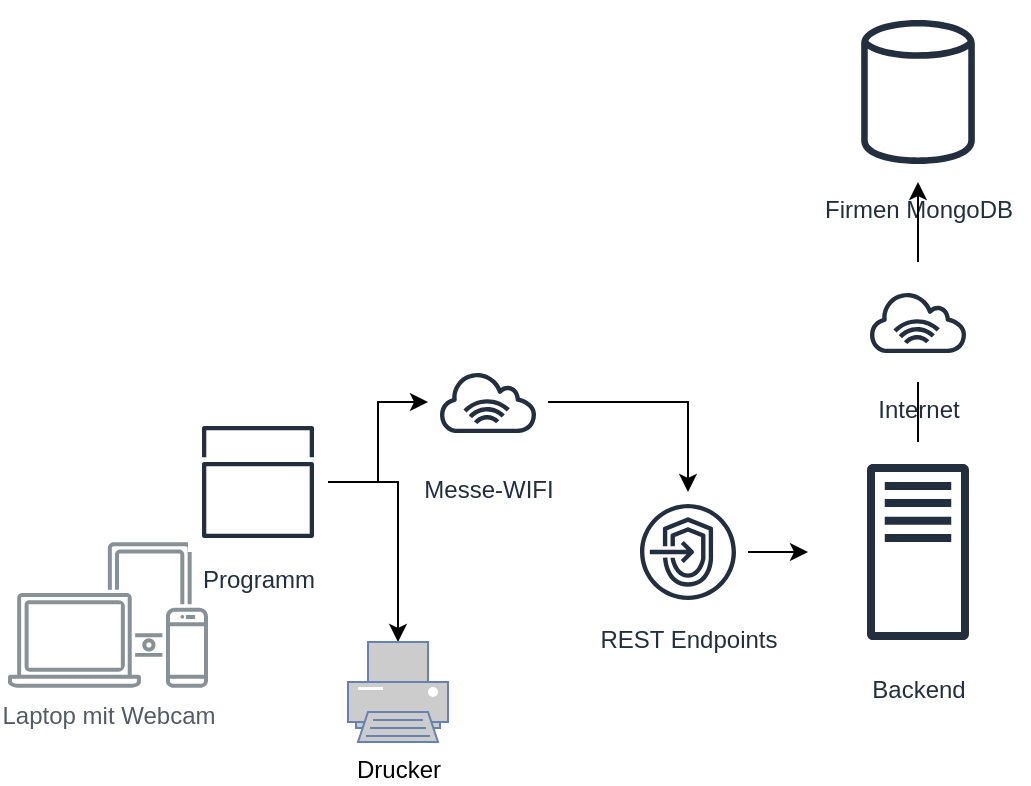<mxfile version="20.4.1" type="device"><diagram id="myfdCumNXbGO5ra-wO7e" name="Seite-1"><mxGraphModel dx="1422" dy="737" grid="1" gridSize="10" guides="1" tooltips="1" connect="1" arrows="1" fold="1" page="1" pageScale="1" pageWidth="827" pageHeight="1169" math="0" shadow="0"><root><mxCell id="0"/><mxCell id="1" parent="0"/><mxCell id="ldnZoZdX-Jc2iwpDQlPV-1" value="Firmen MongoDB" style="sketch=0;outlineConnect=0;fontColor=#232F3E;gradientColor=none;strokeColor=#232F3E;fillColor=#ffffff;dashed=0;verticalLabelPosition=bottom;verticalAlign=top;align=center;html=1;fontSize=12;fontStyle=0;aspect=fixed;shape=mxgraph.aws4.resourceIcon;resIcon=mxgraph.aws4.generic_database;" parent="1" vertex="1"><mxGeometry x="600" y="30" width="90" height="90" as="geometry"/></mxCell><mxCell id="ldnZoZdX-Jc2iwpDQlPV-14" style="edgeStyle=orthogonalEdgeStyle;rounded=0;orthogonalLoop=1;jettySize=auto;html=1;" parent="1" source="ldnZoZdX-Jc2iwpDQlPV-3" target="ldnZoZdX-Jc2iwpDQlPV-1" edge="1"><mxGeometry relative="1" as="geometry"/></mxCell><mxCell id="ldnZoZdX-Jc2iwpDQlPV-25" style="edgeStyle=orthogonalEdgeStyle;rounded=0;orthogonalLoop=1;jettySize=auto;html=1;" parent="1" source="ldnZoZdX-Jc2iwpDQlPV-21" target="ldnZoZdX-Jc2iwpDQlPV-24" edge="1"><mxGeometry relative="1" as="geometry"><mxPoint x="340" y="350" as="sourcePoint"/></mxGeometry></mxCell><mxCell id="ldnZoZdX-Jc2iwpDQlPV-3" value="Backend&lt;br&gt;" style="sketch=0;outlineConnect=0;fontColor=#232F3E;gradientColor=none;strokeColor=#232F3E;fillColor=#ffffff;dashed=0;verticalLabelPosition=bottom;verticalAlign=top;align=center;html=1;fontSize=12;fontStyle=0;aspect=fixed;shape=mxgraph.aws4.resourceIcon;resIcon=mxgraph.aws4.traditional_server;" parent="1" vertex="1"><mxGeometry x="590" y="250" width="110" height="110" as="geometry"/></mxCell><mxCell id="ldnZoZdX-Jc2iwpDQlPV-5" value="Laptop mit Webcam" style="sketch=0;outlineConnect=0;gradientColor=none;fontColor=#545B64;strokeColor=none;fillColor=#879196;dashed=0;verticalLabelPosition=bottom;verticalAlign=top;align=center;html=1;fontSize=12;fontStyle=0;aspect=fixed;shape=mxgraph.aws4.illustration_devices;pointerEvents=1" parent="1" vertex="1"><mxGeometry x="190" y="300" width="100" height="73" as="geometry"/></mxCell><mxCell id="ldnZoZdX-Jc2iwpDQlPV-7" style="edgeStyle=orthogonalEdgeStyle;rounded=0;orthogonalLoop=1;jettySize=auto;html=1;" parent="1" source="ldnZoZdX-Jc2iwpDQlPV-6" target="ldnZoZdX-Jc2iwpDQlPV-3" edge="1"><mxGeometry relative="1" as="geometry"/></mxCell><mxCell id="ldnZoZdX-Jc2iwpDQlPV-6" value="REST Endpoints&lt;br&gt;" style="sketch=0;outlineConnect=0;fontColor=#232F3E;gradientColor=none;strokeColor=#232F3E;fillColor=#ffffff;dashed=0;verticalLabelPosition=bottom;verticalAlign=top;align=center;html=1;fontSize=12;fontStyle=0;aspect=fixed;shape=mxgraph.aws4.resourceIcon;resIcon=mxgraph.aws4.endpoints;" parent="1" vertex="1"><mxGeometry x="500" y="275" width="60" height="60" as="geometry"/></mxCell><mxCell id="ldnZoZdX-Jc2iwpDQlPV-19" style="edgeStyle=orthogonalEdgeStyle;rounded=0;orthogonalLoop=1;jettySize=auto;html=1;" parent="1" source="ldnZoZdX-Jc2iwpDQlPV-15" target="ldnZoZdX-Jc2iwpDQlPV-6" edge="1"><mxGeometry relative="1" as="geometry"/></mxCell><mxCell id="ldnZoZdX-Jc2iwpDQlPV-15" value="Messe-WIFI" style="sketch=0;outlineConnect=0;fontColor=#232F3E;gradientColor=none;strokeColor=#232F3E;fillColor=#ffffff;dashed=0;verticalLabelPosition=bottom;verticalAlign=top;align=center;html=1;fontSize=12;fontStyle=0;aspect=fixed;shape=mxgraph.aws4.resourceIcon;resIcon=mxgraph.aws4.internet_alt1;" parent="1" vertex="1"><mxGeometry x="400" y="200" width="60" height="60" as="geometry"/></mxCell><mxCell id="ldnZoZdX-Jc2iwpDQlPV-22" style="edgeStyle=orthogonalEdgeStyle;rounded=0;orthogonalLoop=1;jettySize=auto;html=1;" parent="1" source="ldnZoZdX-Jc2iwpDQlPV-21" target="ldnZoZdX-Jc2iwpDQlPV-15" edge="1"><mxGeometry relative="1" as="geometry"/></mxCell><mxCell id="ldnZoZdX-Jc2iwpDQlPV-21" value="Programm" style="sketch=0;outlineConnect=0;fontColor=#232F3E;gradientColor=none;strokeColor=#232F3E;fillColor=#ffffff;dashed=0;verticalLabelPosition=bottom;verticalAlign=top;align=center;html=1;fontSize=12;fontStyle=0;aspect=fixed;shape=mxgraph.aws4.resourceIcon;resIcon=mxgraph.aws4.apps;" parent="1" vertex="1"><mxGeometry x="280" y="235" width="70" height="70" as="geometry"/></mxCell><mxCell id="ldnZoZdX-Jc2iwpDQlPV-23" value="Internet" style="sketch=0;outlineConnect=0;fontColor=#232F3E;gradientColor=none;strokeColor=#232F3E;fillColor=#ffffff;dashed=0;verticalLabelPosition=bottom;verticalAlign=top;align=center;html=1;fontSize=12;fontStyle=0;aspect=fixed;shape=mxgraph.aws4.resourceIcon;resIcon=mxgraph.aws4.internet_alt1;" parent="1" vertex="1"><mxGeometry x="615" y="160" width="60" height="60" as="geometry"/></mxCell><mxCell id="ldnZoZdX-Jc2iwpDQlPV-24" value="&lt;font color=&quot;#000000&quot;&gt;Drucker&lt;/font&gt;" style="fontColor=#0066CC;verticalAlign=top;verticalLabelPosition=bottom;labelPosition=center;align=center;html=1;outlineConnect=0;fillColor=#CCCCCC;strokeColor=#6881B3;gradientColor=none;gradientDirection=north;strokeWidth=2;shape=mxgraph.networks.printer;" parent="1" vertex="1"><mxGeometry x="360" y="350" width="50" height="50" as="geometry"/></mxCell></root></mxGraphModel></diagram></mxfile>